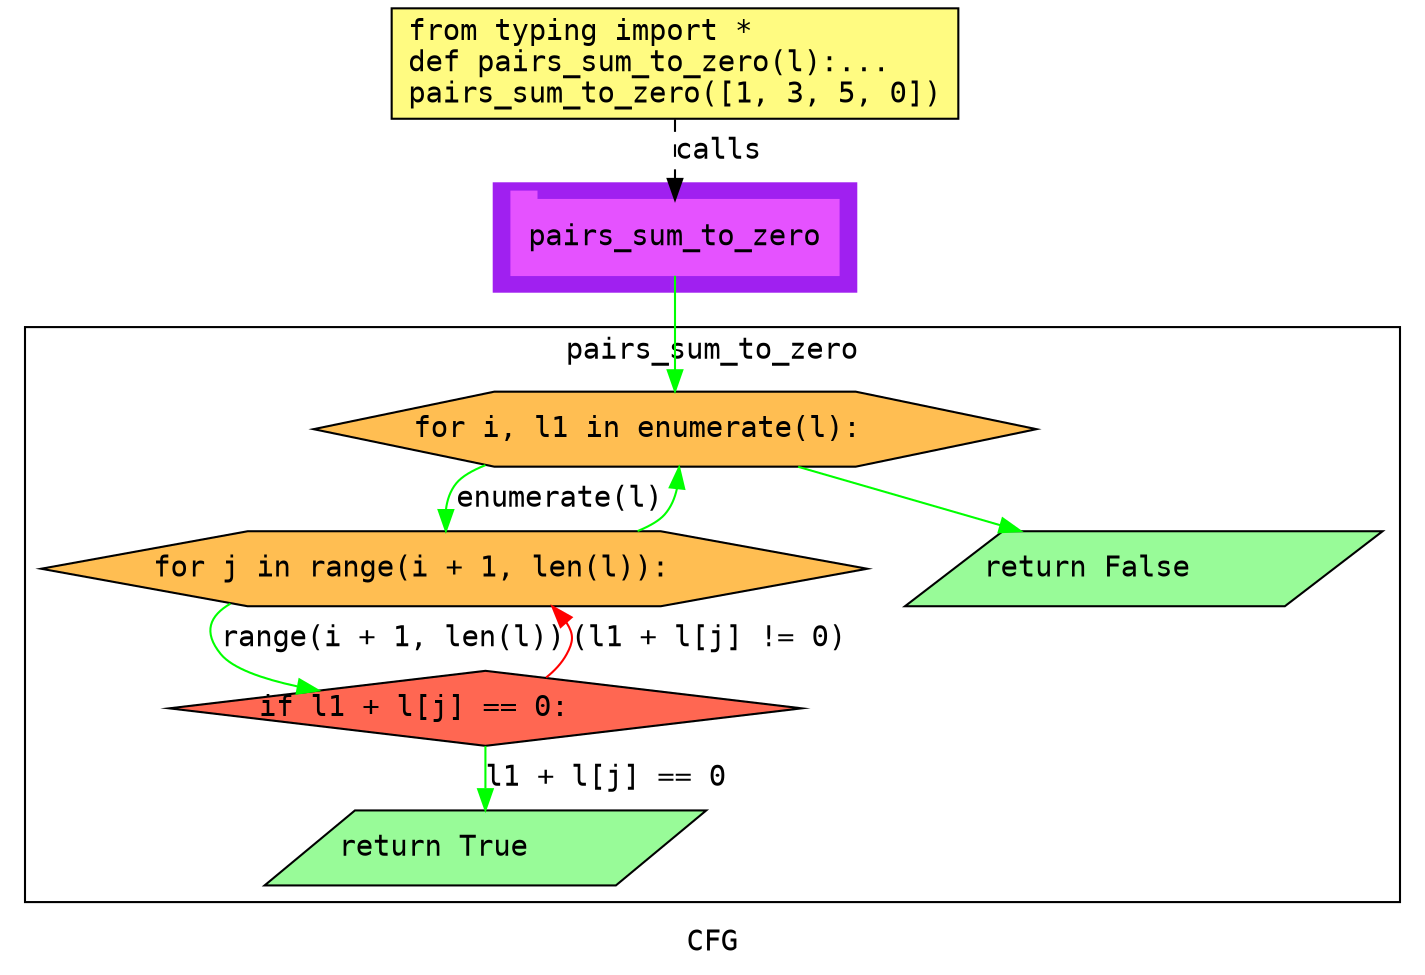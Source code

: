 digraph cluster148CFG {
	graph [bb="0,0,668,460",
		compound=True,
		fontname="DejaVu Sans Mono",
		label=CFG,
		lheight=0.21,
		lp="334,11.5",
		lwidth=0.35,
		pack=False,
		rankdir=TB,
		ranksep=0.02
	];
	node [fontname="DejaVu Sans Mono",
		label="\N"
	];
	edge [fontname="DejaVu Sans Mono"];
	subgraph cluster_1 {
		graph [bb="233,324,407,376",
			color=purple,
			compound=true,
			fontname="DejaVu Sans Mono",
			label="",
			rankdir=TB,
			ranksep=0.02,
			shape=tab,
			style=filled
		];
		node [fontname="DejaVu Sans Mono"];
		edge [fontname="DejaVu Sans Mono"];
		16	[color="#E552FF",
			height=0.5,
			label=pairs_sum_to_zero,
			linenum="[9]",
			pos="320,350",
			shape=tab,
			style=filled,
			width=2.1806];
	}
	subgraph cluster2pairs_sum_to_zero {
		graph [bb="8,31,660,307",
			compound=True,
			fontname="DejaVu Sans Mono",
			label=pairs_sum_to_zero,
			lheight=0.21,
			lp="334,295.5",
			lwidth=1.96,
			pack=False,
			rankdir=TB,
			ranksep=0.02
		];
		node [fontname="DejaVu Sans Mono"];
		edge [fontname="DejaVu Sans Mono"];
		subgraph cluster_3 {
			graph [color=purple,
				compound=true,
				fontname="DejaVu Sans Mono",
				label="",
				rankdir=TB,
				ranksep=0.02,
				shape=tab,
				style=filled
			];
			node [fontname="DejaVu Sans Mono"];
			edge [fontname="DejaVu Sans Mono"];
		}
		subgraph cluster_5 {
			graph [color=purple,
				compound=true,
				fontname="DejaVu Sans Mono",
				label="",
				rankdir=TB,
				ranksep=0.02,
				shape=tab,
				style=filled
			];
			node [fontname="DejaVu Sans Mono"];
			edge [fontname="DejaVu Sans Mono"];
		}
		3	[fillcolor="#FFBE52",
			height=0.5,
			label="for i, l1 in enumerate(l):\l",
			linenum="[3]",
			pos="320,258",
			shape=hexagon,
			style="filled,solid",
			width=4.8156];
		5	[fillcolor="#FFBE52",
			height=0.5,
			label="for j in range(i + 1, len(l)):\l",
			linenum="[4]",
			pos="214,191",
			shape=hexagon,
			style="filled,solid",
			width=5.5036];
		3 -> 5	[color=green,
			label="enumerate(l)",
			lp="261,224.5",
			pos="e,207.77,209.14 226.36,241.35 219.32,238.67 213.84,235.57 211,232 208.09,228.35 206.91,223.86 206.75,219.23"];
		6	[fillcolor="#98fb98",
			height=0.5,
			label="return False\l",
			linenum="[7]",
			pos="541,191",
			shape=parallelogram,
			style="filled,solid",
			width=3.0706];
		3 -> 6	[color=green,
			pos="e,482.94,209.08 378.07,239.92 407.26,231.33 442.81,220.88 473.25,211.93"];
		5 -> 3	[color=green,
			pos="e,321.99,239.64 302.05,209.09 307.86,211.46 312.42,214.1 315,217 318.12,220.51 319.94,224.92 320.94,229.53"];
		9	[fillcolor="#FF6752",
			height=0.5,
			label="if l1 + l[j] == 0:\l",
			linenum="[5]",
			pos="229,124",
			shape=diamond,
			style="filled,solid",
			width=4.2128];
		5 -> 9	[color=green,
			label="range(i + 1, len(l))",
			lp="181,157.5",
			pos="e,146.35,132.29 103.27,175.03 92.623,169.22 88.767,161.16 98,150 103.85,142.93 118.65,137.83 136.29,134.18"];
		9 -> 5	[color=red,
			label="(l1 + l[j] != 0)",
			lp="336.5,157.5",
			pos="e,261.13,172.88 258.12,138.77 262.09,141.9 265.61,145.62 268,150 271.2,155.85 271.59,159.38 268,165 267.94,165.09 267.88,165.18 \
267.82,165.28"];
		11	[fillcolor="#98fb98",
			height=0.5,
			label="return True\l",
			linenum="[6]",
			pos="229,57",
			shape=parallelogram,
			style="filled,solid",
			width=2.8323];
		9 -> 11	[color=green,
			label="l1 + l[j] == 0",
			lp="287,90.5",
			pos="e,229,75.19 229,105.92 229,99.702 229,92.5 229,85.6"];
	}
	1	[fillcolor="#FFFB81",
		height=0.73611,
		label="from typing import *\ldef pairs_sum_to_zero(l):...\lpairs_sum_to_zero([1, 3, 5, 0])\l",
		linenum="[1]",
		pos="320,433.5",
		shape=rectangle,
		style="filled,solid",
		width=3.7778];
	1 -> 16	[label=calls,
		lp="341,391.5",
		pos="e,320,368.13 320,406.71 320,397.66 320,387.47 320,378.3",
		style=dashed];
	16 -> 3	[color=green,
		pos="e,320,276.3 320,331.65 320,318.82 320,301.11 320,286.38"];
}
